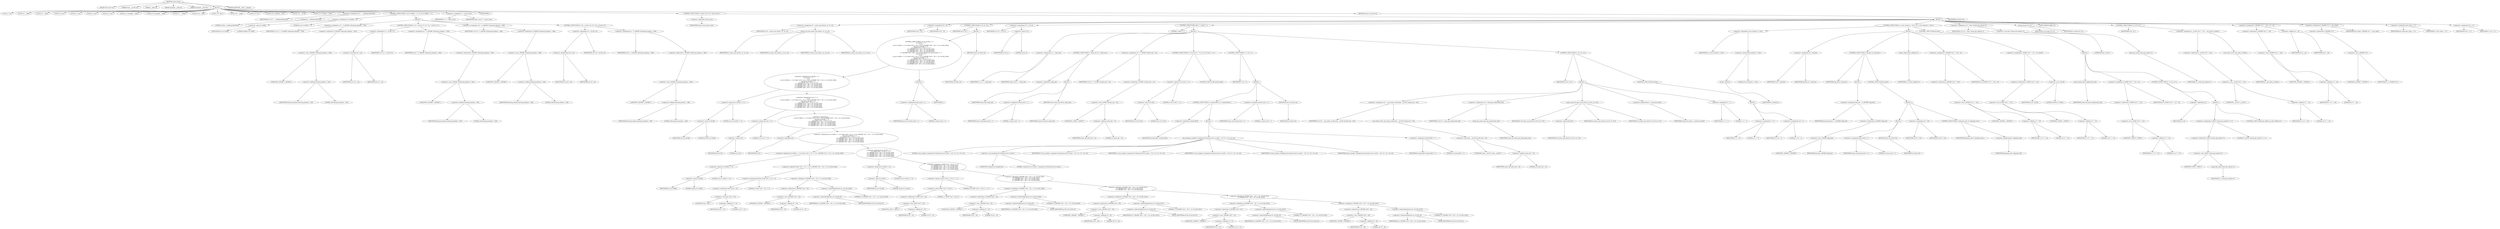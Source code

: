 digraph cache_insert {  
"1000118" [label = "(METHOD,cache_insert)" ]
"1000119" [label = "(PARAM,const char *a1)" ]
"1000120" [label = "(PARAM,const __m128i *a2)" ]
"1000121" [label = "(PARAM,__int64 a3)" ]
"1000122" [label = "(PARAM,unsigned __int64 a4)" ]
"1000123" [label = "(PARAM,unsigned __int16 a5)" ]
"1000124" [label = "(BLOCK,,)" ]
"1000125" [label = "(LOCAL,v7: int)" ]
"1000126" [label = "(LOCAL,v8: __int64)" ]
"1000127" [label = "(LOCAL,v9: __int64)" ]
"1000128" [label = "(LOCAL,v10: int)" ]
"1000129" [label = "(LOCAL,v11: int)" ]
"1000130" [label = "(LOCAL,v12: int)" ]
"1000131" [label = "(LOCAL,v13: int)" ]
"1000132" [label = "(LOCAL,v15: unsigned __int64)" ]
"1000133" [label = "(LOCAL,v16: unsigned __int64)" ]
"1000134" [label = "(LOCAL,v17: __int64)" ]
"1000135" [label = "(LOCAL,v18: __int64)" ]
"1000136" [label = "(LOCAL,v19: char *)" ]
"1000137" [label = "(LOCAL,v20: __int64)" ]
"1000138" [label = "(LOCAL,v22: int)" ]
"1000139" [label = "(LOCAL,v23: unsigned __int16)" ]
"1000140" [label = "(LOCAL,v24: __m128i)" ]
"1000141" [label = "(LOCAL,v25: unsigned __int64)" ]
"1000142" [label = "(<operator>.assignment,v25 = __readfsqword(0x28u))" ]
"1000143" [label = "(IDENTIFIER,v25,v25 = __readfsqword(0x28u))" ]
"1000144" [label = "(__readfsqword,__readfsqword(0x28u))" ]
"1000145" [label = "(LITERAL,0x28u,__readfsqword(0x28u))" ]
"1000146" [label = "(CONTROL_STRUCTURE,if ( (a5 & 0x980) != 0 ),if ( (a5 & 0x980) != 0 ))" ]
"1000147" [label = "(<operator>.notEquals,(a5 & 0x980) != 0)" ]
"1000148" [label = "(<operator>.and,a5 & 0x980)" ]
"1000149" [label = "(IDENTIFIER,a5,a5 & 0x980)" ]
"1000150" [label = "(LITERAL,0x980,a5 & 0x980)" ]
"1000151" [label = "(LITERAL,0,(a5 & 0x980) != 0)" ]
"1000152" [label = "(BLOCK,,)" ]
"1000153" [label = "(<operator>.assignment,v15 = *(_QWORD *)(dnsmasq_daemon + 456))" ]
"1000154" [label = "(IDENTIFIER,v15,v15 = *(_QWORD *)(dnsmasq_daemon + 456))" ]
"1000155" [label = "(<operator>.indirection,*(_QWORD *)(dnsmasq_daemon + 456))" ]
"1000156" [label = "(<operator>.cast,(_QWORD *)(dnsmasq_daemon + 456))" ]
"1000157" [label = "(UNKNOWN,_QWORD *,_QWORD *)" ]
"1000158" [label = "(<operator>.addition,dnsmasq_daemon + 456)" ]
"1000159" [label = "(IDENTIFIER,dnsmasq_daemon,dnsmasq_daemon + 456)" ]
"1000160" [label = "(LITERAL,456,dnsmasq_daemon + 456)" ]
"1000161" [label = "(CONTROL_STRUCTURE,if ( v15 < a4 && v15 ),if ( v15 < a4 && v15 ))" ]
"1000162" [label = "(<operator>.logicalAnd,v15 < a4 && v15)" ]
"1000163" [label = "(<operator>.lessThan,v15 < a4)" ]
"1000164" [label = "(IDENTIFIER,v15,v15 < a4)" ]
"1000165" [label = "(IDENTIFIER,a4,v15 < a4)" ]
"1000166" [label = "(IDENTIFIER,v15,v15 < a4 && v15)" ]
"1000167" [label = "(<operator>.assignment,a4 = *(_QWORD *)(dnsmasq_daemon + 456))" ]
"1000168" [label = "(IDENTIFIER,a4,a4 = *(_QWORD *)(dnsmasq_daemon + 456))" ]
"1000169" [label = "(<operator>.indirection,*(_QWORD *)(dnsmasq_daemon + 456))" ]
"1000170" [label = "(<operator>.cast,(_QWORD *)(dnsmasq_daemon + 456))" ]
"1000171" [label = "(UNKNOWN,_QWORD *,_QWORD *)" ]
"1000172" [label = "(<operator>.addition,dnsmasq_daemon + 456)" ]
"1000173" [label = "(IDENTIFIER,dnsmasq_daemon,dnsmasq_daemon + 456)" ]
"1000174" [label = "(LITERAL,456,dnsmasq_daemon + 456)" ]
"1000175" [label = "(<operator>.assignment,v16 = *(_QWORD *)(dnsmasq_daemon + 448))" ]
"1000176" [label = "(IDENTIFIER,v16,v16 = *(_QWORD *)(dnsmasq_daemon + 448))" ]
"1000177" [label = "(<operator>.indirection,*(_QWORD *)(dnsmasq_daemon + 448))" ]
"1000178" [label = "(<operator>.cast,(_QWORD *)(dnsmasq_daemon + 448))" ]
"1000179" [label = "(UNKNOWN,_QWORD *,_QWORD *)" ]
"1000180" [label = "(<operator>.addition,dnsmasq_daemon + 448)" ]
"1000181" [label = "(IDENTIFIER,dnsmasq_daemon,dnsmasq_daemon + 448)" ]
"1000182" [label = "(LITERAL,448,dnsmasq_daemon + 448)" ]
"1000183" [label = "(CONTROL_STRUCTURE,if ( v16 > a4 && v16 ),if ( v16 > a4 && v16 ))" ]
"1000184" [label = "(<operator>.logicalAnd,v16 > a4 && v16)" ]
"1000185" [label = "(<operator>.greaterThan,v16 > a4)" ]
"1000186" [label = "(IDENTIFIER,v16,v16 > a4)" ]
"1000187" [label = "(IDENTIFIER,a4,v16 > a4)" ]
"1000188" [label = "(IDENTIFIER,v16,v16 > a4 && v16)" ]
"1000189" [label = "(<operator>.assignment,a4 = *(_QWORD *)(dnsmasq_daemon + 448))" ]
"1000190" [label = "(IDENTIFIER,a4,a4 = *(_QWORD *)(dnsmasq_daemon + 448))" ]
"1000191" [label = "(<operator>.indirection,*(_QWORD *)(dnsmasq_daemon + 448))" ]
"1000192" [label = "(<operator>.cast,(_QWORD *)(dnsmasq_daemon + 448))" ]
"1000193" [label = "(UNKNOWN,_QWORD *,_QWORD *)" ]
"1000194" [label = "(<operator>.addition,dnsmasq_daemon + 448)" ]
"1000195" [label = "(IDENTIFIER,dnsmasq_daemon,dnsmasq_daemon + 448)" ]
"1000196" [label = "(LITERAL,448,dnsmasq_daemon + 448)" ]
"1000197" [label = "(<operator>.assignment,v7 = insert_error)" ]
"1000198" [label = "(IDENTIFIER,v7,v7 = insert_error)" ]
"1000199" [label = "(IDENTIFIER,insert_error,v7 = insert_error)" ]
"1000200" [label = "(IDENTIFIER,L,)" ]
"1000201" [label = "(CONTROL_STRUCTURE,if ( !insert_error ),if ( !insert_error ))" ]
"1000202" [label = "(<operator>.logicalNot,!insert_error)" ]
"1000203" [label = "(IDENTIFIER,insert_error,!insert_error)" ]
"1000204" [label = "(BLOCK,,)" ]
"1000205" [label = "(<operator>.assignment,v9 = cache_scan_free(a1, a2, a3, a5))" ]
"1000206" [label = "(IDENTIFIER,v9,v9 = cache_scan_free(a1, a2, a3, a5))" ]
"1000207" [label = "(cache_scan_free,cache_scan_free(a1, a2, a3, a5))" ]
"1000208" [label = "(IDENTIFIER,a1,cache_scan_free(a1, a2, a3, a5))" ]
"1000209" [label = "(IDENTIFIER,a2,cache_scan_free(a1, a2, a3, a5))" ]
"1000210" [label = "(IDENTIFIER,a3,cache_scan_free(a1, a2, a3, a5))" ]
"1000211" [label = "(IDENTIFIER,a5,cache_scan_free(a1, a2, a3, a5))" ]
"1000212" [label = "(<operator>.assignment,v8 = v9)" ]
"1000213" [label = "(IDENTIFIER,v8,v8 = v9)" ]
"1000214" [label = "(IDENTIFIER,v9,v8 = v9)" ]
"1000215" [label = "(CONTROL_STRUCTURE,if ( v9 ),if ( v9 ))" ]
"1000216" [label = "(IDENTIFIER,v9,if ( v9 ))" ]
"1000217" [label = "(BLOCK,,)" ]
"1000218" [label = "(CONTROL_STRUCTURE,if ( (a5 & 0x180) == 0\n        || (a5 & 8) == 0\n        || !a2\n        || ((a5 & 0x80u) == 0 || *(char *)(v9 + 52) >= 0 || *(_DWORD *)(v9 + 24) != a2->m128i_i32[0])\n        && ((a5 & 0x100) == 0\n         || (*(_BYTE *)(v9 + 53) & 1) == 0\n         || *(_DWORD *)(v9 + 24) != a2->m128i_i32[0]\n         || *(_DWORD *)(v9 + 28) != a2->m128i_i32[1]\n         || *(_DWORD *)(v9 + 32) != a2->m128i_i32[2]\n         || *(_DWORD *)(v9 + 36) != a2->m128i_i32[3]) ),if ( (a5 & 0x180) == 0\n        || (a5 & 8) == 0\n        || !a2\n        || ((a5 & 0x80u) == 0 || *(char *)(v9 + 52) >= 0 || *(_DWORD *)(v9 + 24) != a2->m128i_i32[0])\n        && ((a5 & 0x100) == 0\n         || (*(_BYTE *)(v9 + 53) & 1) == 0\n         || *(_DWORD *)(v9 + 24) != a2->m128i_i32[0]\n         || *(_DWORD *)(v9 + 28) != a2->m128i_i32[1]\n         || *(_DWORD *)(v9 + 32) != a2->m128i_i32[2]\n         || *(_DWORD *)(v9 + 36) != a2->m128i_i32[3]) ))" ]
"1000219" [label = "(<operator>.logicalOr,(a5 & 0x180) == 0\n        || (a5 & 8) == 0\n        || !a2\n        || ((a5 & 0x80u) == 0 || *(char *)(v9 + 52) >= 0 || *(_DWORD *)(v9 + 24) != a2->m128i_i32[0])\n        && ((a5 & 0x100) == 0\n         || (*(_BYTE *)(v9 + 53) & 1) == 0\n         || *(_DWORD *)(v9 + 24) != a2->m128i_i32[0]\n         || *(_DWORD *)(v9 + 28) != a2->m128i_i32[1]\n         || *(_DWORD *)(v9 + 32) != a2->m128i_i32[2]\n         || *(_DWORD *)(v9 + 36) != a2->m128i_i32[3]))" ]
"1000220" [label = "(<operator>.equals,(a5 & 0x180) == 0)" ]
"1000221" [label = "(<operator>.and,a5 & 0x180)" ]
"1000222" [label = "(IDENTIFIER,a5,a5 & 0x180)" ]
"1000223" [label = "(LITERAL,0x180,a5 & 0x180)" ]
"1000224" [label = "(LITERAL,0,(a5 & 0x180) == 0)" ]
"1000225" [label = "(<operator>.logicalOr,(a5 & 8) == 0\n        || !a2\n        || ((a5 & 0x80u) == 0 || *(char *)(v9 + 52) >= 0 || *(_DWORD *)(v9 + 24) != a2->m128i_i32[0])\n        && ((a5 & 0x100) == 0\n         || (*(_BYTE *)(v9 + 53) & 1) == 0\n         || *(_DWORD *)(v9 + 24) != a2->m128i_i32[0]\n         || *(_DWORD *)(v9 + 28) != a2->m128i_i32[1]\n         || *(_DWORD *)(v9 + 32) != a2->m128i_i32[2]\n         || *(_DWORD *)(v9 + 36) != a2->m128i_i32[3]))" ]
"1000226" [label = "(<operator>.equals,(a5 & 8) == 0)" ]
"1000227" [label = "(<operator>.and,a5 & 8)" ]
"1000228" [label = "(IDENTIFIER,a5,a5 & 8)" ]
"1000229" [label = "(LITERAL,8,a5 & 8)" ]
"1000230" [label = "(LITERAL,0,(a5 & 8) == 0)" ]
"1000231" [label = "(<operator>.logicalOr,!a2\n        || ((a5 & 0x80u) == 0 || *(char *)(v9 + 52) >= 0 || *(_DWORD *)(v9 + 24) != a2->m128i_i32[0])\n        && ((a5 & 0x100) == 0\n         || (*(_BYTE *)(v9 + 53) & 1) == 0\n         || *(_DWORD *)(v9 + 24) != a2->m128i_i32[0]\n         || *(_DWORD *)(v9 + 28) != a2->m128i_i32[1]\n         || *(_DWORD *)(v9 + 32) != a2->m128i_i32[2]\n         || *(_DWORD *)(v9 + 36) != a2->m128i_i32[3]))" ]
"1000232" [label = "(<operator>.logicalNot,!a2)" ]
"1000233" [label = "(IDENTIFIER,a2,!a2)" ]
"1000234" [label = "(<operator>.logicalAnd,((a5 & 0x80u) == 0 || *(char *)(v9 + 52) >= 0 || *(_DWORD *)(v9 + 24) != a2->m128i_i32[0])\n        && ((a5 & 0x100) == 0\n         || (*(_BYTE *)(v9 + 53) & 1) == 0\n         || *(_DWORD *)(v9 + 24) != a2->m128i_i32[0]\n         || *(_DWORD *)(v9 + 28) != a2->m128i_i32[1]\n         || *(_DWORD *)(v9 + 32) != a2->m128i_i32[2]\n         || *(_DWORD *)(v9 + 36) != a2->m128i_i32[3]))" ]
"1000235" [label = "(<operator>.logicalOr,(a5 & 0x80u) == 0 || *(char *)(v9 + 52) >= 0 || *(_DWORD *)(v9 + 24) != a2->m128i_i32[0])" ]
"1000236" [label = "(<operator>.equals,(a5 & 0x80u) == 0)" ]
"1000237" [label = "(<operator>.and,a5 & 0x80u)" ]
"1000238" [label = "(IDENTIFIER,a5,a5 & 0x80u)" ]
"1000239" [label = "(LITERAL,0x80u,a5 & 0x80u)" ]
"1000240" [label = "(LITERAL,0,(a5 & 0x80u) == 0)" ]
"1000241" [label = "(<operator>.logicalOr,*(char *)(v9 + 52) >= 0 || *(_DWORD *)(v9 + 24) != a2->m128i_i32[0])" ]
"1000242" [label = "(<operator>.greaterEqualsThan,*(char *)(v9 + 52) >= 0)" ]
"1000243" [label = "(<operator>.indirection,*(char *)(v9 + 52))" ]
"1000244" [label = "(<operator>.cast,(char *)(v9 + 52))" ]
"1000245" [label = "(UNKNOWN,char *,char *)" ]
"1000246" [label = "(<operator>.addition,v9 + 52)" ]
"1000247" [label = "(IDENTIFIER,v9,v9 + 52)" ]
"1000248" [label = "(LITERAL,52,v9 + 52)" ]
"1000249" [label = "(LITERAL,0,*(char *)(v9 + 52) >= 0)" ]
"1000250" [label = "(<operator>.notEquals,*(_DWORD *)(v9 + 24) != a2->m128i_i32[0])" ]
"1000251" [label = "(<operator>.indirection,*(_DWORD *)(v9 + 24))" ]
"1000252" [label = "(<operator>.cast,(_DWORD *)(v9 + 24))" ]
"1000253" [label = "(UNKNOWN,_DWORD *,_DWORD *)" ]
"1000254" [label = "(<operator>.addition,v9 + 24)" ]
"1000255" [label = "(IDENTIFIER,v9,v9 + 24)" ]
"1000256" [label = "(LITERAL,24,v9 + 24)" ]
"1000257" [label = "(<operator>.indirectIndexAccess,a2->m128i_i32[0])" ]
"1000258" [label = "(<operator>.indirectFieldAccess,a2->m128i_i32)" ]
"1000259" [label = "(IDENTIFIER,a2,*(_DWORD *)(v9 + 24) != a2->m128i_i32[0])" ]
"1000260" [label = "(FIELD_IDENTIFIER,m128i_i32,m128i_i32)" ]
"1000261" [label = "(LITERAL,0,*(_DWORD *)(v9 + 24) != a2->m128i_i32[0])" ]
"1000262" [label = "(<operator>.logicalOr,(a5 & 0x100) == 0\n         || (*(_BYTE *)(v9 + 53) & 1) == 0\n         || *(_DWORD *)(v9 + 24) != a2->m128i_i32[0]\n         || *(_DWORD *)(v9 + 28) != a2->m128i_i32[1]\n         || *(_DWORD *)(v9 + 32) != a2->m128i_i32[2]\n         || *(_DWORD *)(v9 + 36) != a2->m128i_i32[3])" ]
"1000263" [label = "(<operator>.equals,(a5 & 0x100) == 0)" ]
"1000264" [label = "(<operator>.and,a5 & 0x100)" ]
"1000265" [label = "(IDENTIFIER,a5,a5 & 0x100)" ]
"1000266" [label = "(LITERAL,0x100,a5 & 0x100)" ]
"1000267" [label = "(LITERAL,0,(a5 & 0x100) == 0)" ]
"1000268" [label = "(<operator>.logicalOr,(*(_BYTE *)(v9 + 53) & 1) == 0\n         || *(_DWORD *)(v9 + 24) != a2->m128i_i32[0]\n         || *(_DWORD *)(v9 + 28) != a2->m128i_i32[1]\n         || *(_DWORD *)(v9 + 32) != a2->m128i_i32[2]\n         || *(_DWORD *)(v9 + 36) != a2->m128i_i32[3])" ]
"1000269" [label = "(<operator>.equals,(*(_BYTE *)(v9 + 53) & 1) == 0)" ]
"1000270" [label = "(<operator>.and,*(_BYTE *)(v9 + 53) & 1)" ]
"1000271" [label = "(<operator>.indirection,*(_BYTE *)(v9 + 53))" ]
"1000272" [label = "(<operator>.cast,(_BYTE *)(v9 + 53))" ]
"1000273" [label = "(UNKNOWN,_BYTE *,_BYTE *)" ]
"1000274" [label = "(<operator>.addition,v9 + 53)" ]
"1000275" [label = "(IDENTIFIER,v9,v9 + 53)" ]
"1000276" [label = "(LITERAL,53,v9 + 53)" ]
"1000277" [label = "(LITERAL,1,*(_BYTE *)(v9 + 53) & 1)" ]
"1000278" [label = "(LITERAL,0,(*(_BYTE *)(v9 + 53) & 1) == 0)" ]
"1000279" [label = "(<operator>.logicalOr,*(_DWORD *)(v9 + 24) != a2->m128i_i32[0]\n         || *(_DWORD *)(v9 + 28) != a2->m128i_i32[1]\n         || *(_DWORD *)(v9 + 32) != a2->m128i_i32[2]\n         || *(_DWORD *)(v9 + 36) != a2->m128i_i32[3])" ]
"1000280" [label = "(<operator>.notEquals,*(_DWORD *)(v9 + 24) != a2->m128i_i32[0])" ]
"1000281" [label = "(<operator>.indirection,*(_DWORD *)(v9 + 24))" ]
"1000282" [label = "(<operator>.cast,(_DWORD *)(v9 + 24))" ]
"1000283" [label = "(UNKNOWN,_DWORD *,_DWORD *)" ]
"1000284" [label = "(<operator>.addition,v9 + 24)" ]
"1000285" [label = "(IDENTIFIER,v9,v9 + 24)" ]
"1000286" [label = "(LITERAL,24,v9 + 24)" ]
"1000287" [label = "(<operator>.indirectIndexAccess,a2->m128i_i32[0])" ]
"1000288" [label = "(<operator>.indirectFieldAccess,a2->m128i_i32)" ]
"1000289" [label = "(IDENTIFIER,a2,*(_DWORD *)(v9 + 24) != a2->m128i_i32[0])" ]
"1000290" [label = "(FIELD_IDENTIFIER,m128i_i32,m128i_i32)" ]
"1000291" [label = "(LITERAL,0,*(_DWORD *)(v9 + 24) != a2->m128i_i32[0])" ]
"1000292" [label = "(<operator>.logicalOr,*(_DWORD *)(v9 + 28) != a2->m128i_i32[1]\n         || *(_DWORD *)(v9 + 32) != a2->m128i_i32[2]\n         || *(_DWORD *)(v9 + 36) != a2->m128i_i32[3])" ]
"1000293" [label = "(<operator>.notEquals,*(_DWORD *)(v9 + 28) != a2->m128i_i32[1])" ]
"1000294" [label = "(<operator>.indirection,*(_DWORD *)(v9 + 28))" ]
"1000295" [label = "(<operator>.cast,(_DWORD *)(v9 + 28))" ]
"1000296" [label = "(UNKNOWN,_DWORD *,_DWORD *)" ]
"1000297" [label = "(<operator>.addition,v9 + 28)" ]
"1000298" [label = "(IDENTIFIER,v9,v9 + 28)" ]
"1000299" [label = "(LITERAL,28,v9 + 28)" ]
"1000300" [label = "(<operator>.indirectIndexAccess,a2->m128i_i32[1])" ]
"1000301" [label = "(<operator>.indirectFieldAccess,a2->m128i_i32)" ]
"1000302" [label = "(IDENTIFIER,a2,*(_DWORD *)(v9 + 28) != a2->m128i_i32[1])" ]
"1000303" [label = "(FIELD_IDENTIFIER,m128i_i32,m128i_i32)" ]
"1000304" [label = "(LITERAL,1,*(_DWORD *)(v9 + 28) != a2->m128i_i32[1])" ]
"1000305" [label = "(<operator>.logicalOr,*(_DWORD *)(v9 + 32) != a2->m128i_i32[2]\n         || *(_DWORD *)(v9 + 36) != a2->m128i_i32[3])" ]
"1000306" [label = "(<operator>.notEquals,*(_DWORD *)(v9 + 32) != a2->m128i_i32[2])" ]
"1000307" [label = "(<operator>.indirection,*(_DWORD *)(v9 + 32))" ]
"1000308" [label = "(<operator>.cast,(_DWORD *)(v9 + 32))" ]
"1000309" [label = "(UNKNOWN,_DWORD *,_DWORD *)" ]
"1000310" [label = "(<operator>.addition,v9 + 32)" ]
"1000311" [label = "(IDENTIFIER,v9,v9 + 32)" ]
"1000312" [label = "(LITERAL,32,v9 + 32)" ]
"1000313" [label = "(<operator>.indirectIndexAccess,a2->m128i_i32[2])" ]
"1000314" [label = "(<operator>.indirectFieldAccess,a2->m128i_i32)" ]
"1000315" [label = "(IDENTIFIER,a2,*(_DWORD *)(v9 + 32) != a2->m128i_i32[2])" ]
"1000316" [label = "(FIELD_IDENTIFIER,m128i_i32,m128i_i32)" ]
"1000317" [label = "(LITERAL,2,*(_DWORD *)(v9 + 32) != a2->m128i_i32[2])" ]
"1000318" [label = "(<operator>.notEquals,*(_DWORD *)(v9 + 36) != a2->m128i_i32[3])" ]
"1000319" [label = "(<operator>.indirection,*(_DWORD *)(v9 + 36))" ]
"1000320" [label = "(<operator>.cast,(_DWORD *)(v9 + 36))" ]
"1000321" [label = "(UNKNOWN,_DWORD *,_DWORD *)" ]
"1000322" [label = "(<operator>.addition,v9 + 36)" ]
"1000323" [label = "(IDENTIFIER,v9,v9 + 36)" ]
"1000324" [label = "(LITERAL,36,v9 + 36)" ]
"1000325" [label = "(<operator>.indirectIndexAccess,a2->m128i_i32[3])" ]
"1000326" [label = "(<operator>.indirectFieldAccess,a2->m128i_i32)" ]
"1000327" [label = "(IDENTIFIER,a2,*(_DWORD *)(v9 + 36) != a2->m128i_i32[3])" ]
"1000328" [label = "(FIELD_IDENTIFIER,m128i_i32,m128i_i32)" ]
"1000329" [label = "(LITERAL,3,*(_DWORD *)(v9 + 36) != a2->m128i_i32[3])" ]
"1000330" [label = "(BLOCK,,)" ]
"1000331" [label = "(<operator>.assignment,insert_error = 1)" ]
"1000332" [label = "(IDENTIFIER,insert_error,insert_error = 1)" ]
"1000333" [label = "(LITERAL,1,insert_error = 1)" ]
"1000334" [label = "(IDENTIFIER,L,)" ]
"1000335" [label = "(RETURN,return v8;,return v8;)" ]
"1000336" [label = "(IDENTIFIER,v8,return v8;)" ]
"1000337" [label = "(<operator>.assignment,v22 = a5 & 4)" ]
"1000338" [label = "(IDENTIFIER,v22,v22 = a5 & 4)" ]
"1000339" [label = "(<operator>.and,a5 & 4)" ]
"1000340" [label = "(IDENTIFIER,a5,a5 & 4)" ]
"1000341" [label = "(LITERAL,4,a5 & 4)" ]
"1000342" [label = "(CONTROL_STRUCTURE,while ( 1 ),while ( 1 ))" ]
"1000343" [label = "(LITERAL,1,while ( 1 ))" ]
"1000344" [label = "(BLOCK,,)" ]
"1000345" [label = "(<operator>.assignment,v17 = cache_tail)" ]
"1000346" [label = "(IDENTIFIER,v17,v17 = cache_tail)" ]
"1000347" [label = "(IDENTIFIER,cache_tail,v17 = cache_tail)" ]
"1000348" [label = "(CONTROL_STRUCTURE,if ( !cache_tail ),if ( !cache_tail ))" ]
"1000349" [label = "(<operator>.logicalNot,!cache_tail)" ]
"1000350" [label = "(IDENTIFIER,cache_tail,!cache_tail)" ]
"1000351" [label = "(BLOCK,,)" ]
"1000352" [label = "(<operator>.assignment,insert_error = 1)" ]
"1000353" [label = "(IDENTIFIER,insert_error,insert_error = 1)" ]
"1000354" [label = "(LITERAL,1,insert_error = 1)" ]
"1000355" [label = "(RETURN,return cache_tail;,return cache_tail;)" ]
"1000356" [label = "(IDENTIFIER,cache_tail,return cache_tail;)" ]
"1000357" [label = "(<operator>.assignment,v23 = *(_WORD *)(cache_tail + 52))" ]
"1000358" [label = "(IDENTIFIER,v23,v23 = *(_WORD *)(cache_tail + 52))" ]
"1000359" [label = "(<operator>.indirection,*(_WORD *)(cache_tail + 52))" ]
"1000360" [label = "(<operator>.cast,(_WORD *)(cache_tail + 52))" ]
"1000361" [label = "(UNKNOWN,_WORD *,_WORD *)" ]
"1000362" [label = "(<operator>.addition,cache_tail + 52)" ]
"1000363" [label = "(IDENTIFIER,cache_tail,cache_tail + 52)" ]
"1000364" [label = "(LITERAL,52,cache_tail + 52)" ]
"1000365" [label = "(CONTROL_STRUCTURE,if ( (v23 & 0xC) == 0 ),if ( (v23 & 0xC) == 0 ))" ]
"1000366" [label = "(<operator>.equals,(v23 & 0xC) == 0)" ]
"1000367" [label = "(<operator>.and,v23 & 0xC)" ]
"1000368" [label = "(IDENTIFIER,v23,v23 & 0xC)" ]
"1000369" [label = "(LITERAL,0xC,v23 & 0xC)" ]
"1000370" [label = "(LITERAL,0,(v23 & 0xC) == 0)" ]
"1000371" [label = "(CONTROL_STRUCTURE,break;,break;)" ]
"1000372" [label = "(CONTROL_STRUCTURE,if ( v7 ),if ( v7 ))" ]
"1000373" [label = "(IDENTIFIER,v7,if ( v7 ))" ]
"1000374" [label = "(BLOCK,,)" ]
"1000375" [label = "(CONTROL_STRUCTURE,if ( !warned_8855 ),if ( !warned_8855 ))" ]
"1000376" [label = "(<operator>.logicalNot,!warned_8855)" ]
"1000377" [label = "(IDENTIFIER,warned_8855,!warned_8855)" ]
"1000378" [label = "(BLOCK,,)" ]
"1000379" [label = "(my_syslog,my_syslog(3, (unsigned int)\"Internal error in cache.\", v10, v11, v12, v13, a3))" ]
"1000380" [label = "(LITERAL,3,my_syslog(3, (unsigned int)\"Internal error in cache.\", v10, v11, v12, v13, a3))" ]
"1000381" [label = "(<operator>.cast,(unsigned int)\"Internal error in cache.\")" ]
"1000382" [label = "(UNKNOWN,unsigned int,unsigned int)" ]
"1000383" [label = "(LITERAL,\"Internal error in cache.\",(unsigned int)\"Internal error in cache.\")" ]
"1000384" [label = "(IDENTIFIER,v10,my_syslog(3, (unsigned int)\"Internal error in cache.\", v10, v11, v12, v13, a3))" ]
"1000385" [label = "(IDENTIFIER,v11,my_syslog(3, (unsigned int)\"Internal error in cache.\", v10, v11, v12, v13, a3))" ]
"1000386" [label = "(IDENTIFIER,v12,my_syslog(3, (unsigned int)\"Internal error in cache.\", v10, v11, v12, v13, a3))" ]
"1000387" [label = "(IDENTIFIER,v13,my_syslog(3, (unsigned int)\"Internal error in cache.\", v10, v11, v12, v13, a3))" ]
"1000388" [label = "(IDENTIFIER,a3,my_syslog(3, (unsigned int)\"Internal error in cache.\", v10, v11, v12, v13, a3))" ]
"1000389" [label = "(<operator>.assignment,warned_8855 = 1)" ]
"1000390" [label = "(IDENTIFIER,warned_8855,warned_8855 = 1)" ]
"1000391" [label = "(LITERAL,1,warned_8855 = 1)" ]
"1000392" [label = "(<operator>.assignment,insert_error = 1)" ]
"1000393" [label = "(IDENTIFIER,insert_error,insert_error = 1)" ]
"1000394" [label = "(LITERAL,1,insert_error = 1)" ]
"1000395" [label = "(RETURN,return v8;,return v8;)" ]
"1000396" [label = "(IDENTIFIER,v8,return v8;)" ]
"1000397" [label = "(CONTROL_STRUCTURE,if ( v22 ),if ( v22 ))" ]
"1000398" [label = "(IDENTIFIER,v22,if ( v22 ))" ]
"1000399" [label = "(BLOCK,,)" ]
"1000400" [label = "(<operator>.assignment,v24 = _mm_loadu_si128((const __m128i *)(cache_tail + 24)))" ]
"1000401" [label = "(IDENTIFIER,v24,v24 = _mm_loadu_si128((const __m128i *)(cache_tail + 24)))" ]
"1000402" [label = "(_mm_loadu_si128,_mm_loadu_si128((const __m128i *)(cache_tail + 24)))" ]
"1000403" [label = "(<operator>.cast,(const __m128i *)(cache_tail + 24))" ]
"1000404" [label = "(UNKNOWN,const __m128i *,const __m128i *)" ]
"1000405" [label = "(<operator>.addition,cache_tail + 24)" ]
"1000406" [label = "(IDENTIFIER,cache_tail,cache_tail + 24)" ]
"1000407" [label = "(LITERAL,24,cache_tail + 24)" ]
"1000408" [label = "(<operator>.assignment,v18 = cache_get_name(cache_tail))" ]
"1000409" [label = "(IDENTIFIER,v18,v18 = cache_get_name(cache_tail))" ]
"1000410" [label = "(cache_get_name,cache_get_name(cache_tail))" ]
"1000411" [label = "(IDENTIFIER,cache_tail,cache_get_name(cache_tail))" ]
"1000412" [label = "(cache_scan_free,cache_scan_free(v18, &v24, a3, v23))" ]
"1000413" [label = "(IDENTIFIER,v18,cache_scan_free(v18, &v24, a3, v23))" ]
"1000414" [label = "(<operator>.addressOf,&v24)" ]
"1000415" [label = "(IDENTIFIER,v24,cache_scan_free(v18, &v24, a3, v23))" ]
"1000416" [label = "(IDENTIFIER,a3,cache_scan_free(v18, &v24, a3, v23))" ]
"1000417" [label = "(IDENTIFIER,v23,cache_scan_free(v18, &v24, a3, v23))" ]
"1000418" [label = "(<operator>.preIncrement,++cache_live_freed)" ]
"1000419" [label = "(IDENTIFIER,cache_live_freed,++cache_live_freed)" ]
"1000420" [label = "(<operator>.assignment,v7 = 1)" ]
"1000421" [label = "(IDENTIFIER,v7,v7 = 1)" ]
"1000422" [label = "(LITERAL,1,v7 = 1)" ]
"1000423" [label = "(CONTROL_STRUCTURE,else,else)" ]
"1000424" [label = "(BLOCK,,)" ]
"1000425" [label = "(<operator>.assignment,v7 = 0)" ]
"1000426" [label = "(IDENTIFIER,v7,v7 = 0)" ]
"1000427" [label = "(LITERAL,0,v7 = 0)" ]
"1000428" [label = "(<operator>.assignment,v22 = 1)" ]
"1000429" [label = "(IDENTIFIER,v22,v22 = 1)" ]
"1000430" [label = "(LITERAL,1,v22 = 1)" ]
"1000431" [label = "(CONTROL_STRUCTURE,if ( a1 && strlen(a1) > 0x31 ),if ( a1 && strlen(a1) > 0x31 ))" ]
"1000432" [label = "(<operator>.logicalAnd,a1 && strlen(a1) > 0x31)" ]
"1000433" [label = "(IDENTIFIER,a1,a1 && strlen(a1) > 0x31)" ]
"1000434" [label = "(<operator>.greaterThan,strlen(a1) > 0x31)" ]
"1000435" [label = "(strlen,strlen(a1))" ]
"1000436" [label = "(IDENTIFIER,a1,strlen(a1))" ]
"1000437" [label = "(LITERAL,0x31,strlen(a1) > 0x31)" ]
"1000438" [label = "(BLOCK,,)" ]
"1000439" [label = "(<operator>.assignment,v8 = big_free)" ]
"1000440" [label = "(IDENTIFIER,v8,v8 = big_free)" ]
"1000441" [label = "(IDENTIFIER,big_free,v8 = big_free)" ]
"1000442" [label = "(CONTROL_STRUCTURE,if ( big_free ),if ( big_free ))" ]
"1000443" [label = "(IDENTIFIER,big_free,if ( big_free ))" ]
"1000444" [label = "(BLOCK,,)" ]
"1000445" [label = "(<operator>.assignment,big_free = *(_QWORD *)big_free)" ]
"1000446" [label = "(IDENTIFIER,big_free,big_free = *(_QWORD *)big_free)" ]
"1000447" [label = "(<operator>.indirection,*(_QWORD *)big_free)" ]
"1000448" [label = "(<operator>.cast,(_QWORD *)big_free)" ]
"1000449" [label = "(UNKNOWN,_QWORD *,_QWORD *)" ]
"1000450" [label = "(IDENTIFIER,big_free,(_QWORD *)big_free)" ]
"1000451" [label = "(CONTROL_STRUCTURE,else,else)" ]
"1000452" [label = "(BLOCK,,)" ]
"1000453" [label = "(BLOCK,,)" ]
"1000454" [label = "(<operator>.assignment,insert_error = 1)" ]
"1000455" [label = "(IDENTIFIER,insert_error,insert_error = 1)" ]
"1000456" [label = "(LITERAL,1,insert_error = 1)" ]
"1000457" [label = "(RETURN,return v8;,return v8;)" ]
"1000458" [label = "(IDENTIFIER,v8,return v8;)" ]
"1000459" [label = "(<operator>.assignment,v8 = v20)" ]
"1000460" [label = "(IDENTIFIER,v8,v8 = v20)" ]
"1000461" [label = "(IDENTIFIER,v20,v8 = v20)" ]
"1000462" [label = "(CONTROL_STRUCTURE,if ( bignames_left ),if ( bignames_left ))" ]
"1000463" [label = "(IDENTIFIER,bignames_left,if ( bignames_left ))" ]
"1000464" [label = "(<operator>.preDecrement,--bignames_left)" ]
"1000465" [label = "(IDENTIFIER,bignames_left,--bignames_left)" ]
"1000466" [label = "(cache_unlink,cache_unlink(v17))" ]
"1000467" [label = "(IDENTIFIER,v17,cache_unlink(v17))" ]
"1000468" [label = "(<operator>.assignment,*(_QWORD *)(v17 + 56) = v8)" ]
"1000469" [label = "(<operator>.indirection,*(_QWORD *)(v17 + 56))" ]
"1000470" [label = "(<operator>.cast,(_QWORD *)(v17 + 56))" ]
"1000471" [label = "(UNKNOWN,_QWORD *,_QWORD *)" ]
"1000472" [label = "(<operator>.addition,v17 + 56)" ]
"1000473" [label = "(IDENTIFIER,v17,v17 + 56)" ]
"1000474" [label = "(LITERAL,56,v17 + 56)" ]
"1000475" [label = "(IDENTIFIER,v8,*(_QWORD *)(v17 + 56) = v8)" ]
"1000476" [label = "(<operator>.assignment,*(_WORD *)(v17 + 52) = a5 | 0x200)" ]
"1000477" [label = "(<operator>.indirection,*(_WORD *)(v17 + 52))" ]
"1000478" [label = "(<operator>.cast,(_WORD *)(v17 + 52))" ]
"1000479" [label = "(UNKNOWN,_WORD *,_WORD *)" ]
"1000480" [label = "(<operator>.addition,v17 + 52)" ]
"1000481" [label = "(IDENTIFIER,v17,v17 + 52)" ]
"1000482" [label = "(LITERAL,52,v17 + 52)" ]
"1000483" [label = "(<operator>.or,a5 | 0x200)" ]
"1000484" [label = "(IDENTIFIER,a5,a5 | 0x200)" ]
"1000485" [label = "(LITERAL,0x200,a5 | 0x200)" ]
"1000486" [label = "(CONTROL_STRUCTURE,else,else)" ]
"1000487" [label = "(BLOCK,,)" ]
"1000488" [label = "(cache_unlink,cache_unlink(cache_tail))" ]
"1000489" [label = "(IDENTIFIER,cache_tail,cache_unlink(cache_tail))" ]
"1000490" [label = "(<operator>.assignment,*(_WORD *)(v17 + 52) = a5)" ]
"1000491" [label = "(<operator>.indirection,*(_WORD *)(v17 + 52))" ]
"1000492" [label = "(<operator>.cast,(_WORD *)(v17 + 52))" ]
"1000493" [label = "(UNKNOWN,_WORD *,_WORD *)" ]
"1000494" [label = "(<operator>.addition,v17 + 52)" ]
"1000495" [label = "(IDENTIFIER,v17,v17 + 52)" ]
"1000496" [label = "(LITERAL,52,v17 + 52)" ]
"1000497" [label = "(IDENTIFIER,a5,*(_WORD *)(v17 + 52) = a5)" ]
"1000498" [label = "(CONTROL_STRUCTURE,if ( !a1 ),if ( !a1 ))" ]
"1000499" [label = "(<operator>.logicalNot,!a1)" ]
"1000500" [label = "(IDENTIFIER,a1,!a1)" ]
"1000501" [label = "(BLOCK,,)" ]
"1000502" [label = "(<operator>.assignment,*(_BYTE *)cache_get_name(v17) = 0)" ]
"1000503" [label = "(<operator>.indirection,*(_BYTE *)cache_get_name(v17))" ]
"1000504" [label = "(<operator>.cast,(_BYTE *)cache_get_name(v17))" ]
"1000505" [label = "(UNKNOWN,_BYTE *,_BYTE *)" ]
"1000506" [label = "(cache_get_name,cache_get_name(v17))" ]
"1000507" [label = "(IDENTIFIER,v17,cache_get_name(v17))" ]
"1000508" [label = "(LITERAL,0,*(_BYTE *)cache_get_name(v17) = 0)" ]
"1000509" [label = "(CONTROL_STRUCTURE,goto LABEL_42;,goto LABEL_42;)" ]
"1000510" [label = "(<operator>.assignment,v19 = (char *)cache_get_name(v17))" ]
"1000511" [label = "(IDENTIFIER,v19,v19 = (char *)cache_get_name(v17))" ]
"1000512" [label = "(<operator>.cast,(char *)cache_get_name(v17))" ]
"1000513" [label = "(UNKNOWN,char *,char *)" ]
"1000514" [label = "(cache_get_name,cache_get_name(v17))" ]
"1000515" [label = "(IDENTIFIER,v17,cache_get_name(v17))" ]
"1000516" [label = "(strcpy,strcpy(v19, a1))" ]
"1000517" [label = "(IDENTIFIER,v19,strcpy(v19, a1))" ]
"1000518" [label = "(IDENTIFIER,a1,strcpy(v19, a1))" ]
"1000519" [label = "(JUMP_TARGET,LABEL_42)" ]
"1000520" [label = "(CONTROL_STRUCTURE,if ( a2 ),if ( a2 ))" ]
"1000521" [label = "(IDENTIFIER,a2,if ( a2 ))" ]
"1000522" [label = "(<operator>.assignment,*(__m128i *)(v17 + 24) = _mm_loadu_si128(a2))" ]
"1000523" [label = "(<operator>.indirection,*(__m128i *)(v17 + 24))" ]
"1000524" [label = "(<operator>.cast,(__m128i *)(v17 + 24))" ]
"1000525" [label = "(UNKNOWN,__m128i *,__m128i *)" ]
"1000526" [label = "(<operator>.addition,v17 + 24)" ]
"1000527" [label = "(IDENTIFIER,v17,v17 + 24)" ]
"1000528" [label = "(LITERAL,24,v17 + 24)" ]
"1000529" [label = "(_mm_loadu_si128,_mm_loadu_si128(a2))" ]
"1000530" [label = "(IDENTIFIER,a2,_mm_loadu_si128(a2))" ]
"1000531" [label = "(<operator>.assignment,*(_QWORD *)(v17 + 40) = a3 + a4)" ]
"1000532" [label = "(<operator>.indirection,*(_QWORD *)(v17 + 40))" ]
"1000533" [label = "(<operator>.cast,(_QWORD *)(v17 + 40))" ]
"1000534" [label = "(UNKNOWN,_QWORD *,_QWORD *)" ]
"1000535" [label = "(<operator>.addition,v17 + 40)" ]
"1000536" [label = "(IDENTIFIER,v17,v17 + 40)" ]
"1000537" [label = "(LITERAL,40,v17 + 40)" ]
"1000538" [label = "(<operator>.addition,a3 + a4)" ]
"1000539" [label = "(IDENTIFIER,a3,a3 + a4)" ]
"1000540" [label = "(IDENTIFIER,a4,a3 + a4)" ]
"1000541" [label = "(<operator>.assignment,*(_QWORD *)v17 = new_chain)" ]
"1000542" [label = "(<operator>.indirection,*(_QWORD *)v17)" ]
"1000543" [label = "(<operator>.cast,(_QWORD *)v17)" ]
"1000544" [label = "(UNKNOWN,_QWORD *,_QWORD *)" ]
"1000545" [label = "(IDENTIFIER,v17,(_QWORD *)v17)" ]
"1000546" [label = "(IDENTIFIER,new_chain,*(_QWORD *)v17 = new_chain)" ]
"1000547" [label = "(<operator>.assignment,new_chain = v17)" ]
"1000548" [label = "(IDENTIFIER,new_chain,new_chain = v17)" ]
"1000549" [label = "(IDENTIFIER,v17,new_chain = v17)" ]
"1000550" [label = "(<operator>.assignment,v8 = v17)" ]
"1000551" [label = "(IDENTIFIER,v8,v8 = v17)" ]
"1000552" [label = "(IDENTIFIER,v17,v8 = v17)" ]
"1000553" [label = "(RETURN,return v8;,return v8;)" ]
"1000554" [label = "(IDENTIFIER,v8,return v8;)" ]
"1000555" [label = "(METHOD_RETURN,__int64 __fastcall)" ]
  "1000118" -> "1000119" 
  "1000118" -> "1000120" 
  "1000118" -> "1000121" 
  "1000118" -> "1000122" 
  "1000118" -> "1000123" 
  "1000118" -> "1000124" 
  "1000118" -> "1000555" 
  "1000124" -> "1000125" 
  "1000124" -> "1000126" 
  "1000124" -> "1000127" 
  "1000124" -> "1000128" 
  "1000124" -> "1000129" 
  "1000124" -> "1000130" 
  "1000124" -> "1000131" 
  "1000124" -> "1000132" 
  "1000124" -> "1000133" 
  "1000124" -> "1000134" 
  "1000124" -> "1000135" 
  "1000124" -> "1000136" 
  "1000124" -> "1000137" 
  "1000124" -> "1000138" 
  "1000124" -> "1000139" 
  "1000124" -> "1000140" 
  "1000124" -> "1000141" 
  "1000124" -> "1000142" 
  "1000124" -> "1000146" 
  "1000124" -> "1000197" 
  "1000124" -> "1000200" 
  "1000124" -> "1000201" 
  "1000124" -> "1000553" 
  "1000142" -> "1000143" 
  "1000142" -> "1000144" 
  "1000144" -> "1000145" 
  "1000146" -> "1000147" 
  "1000146" -> "1000152" 
  "1000147" -> "1000148" 
  "1000147" -> "1000151" 
  "1000148" -> "1000149" 
  "1000148" -> "1000150" 
  "1000152" -> "1000153" 
  "1000152" -> "1000161" 
  "1000152" -> "1000175" 
  "1000152" -> "1000183" 
  "1000153" -> "1000154" 
  "1000153" -> "1000155" 
  "1000155" -> "1000156" 
  "1000156" -> "1000157" 
  "1000156" -> "1000158" 
  "1000158" -> "1000159" 
  "1000158" -> "1000160" 
  "1000161" -> "1000162" 
  "1000161" -> "1000167" 
  "1000162" -> "1000163" 
  "1000162" -> "1000166" 
  "1000163" -> "1000164" 
  "1000163" -> "1000165" 
  "1000167" -> "1000168" 
  "1000167" -> "1000169" 
  "1000169" -> "1000170" 
  "1000170" -> "1000171" 
  "1000170" -> "1000172" 
  "1000172" -> "1000173" 
  "1000172" -> "1000174" 
  "1000175" -> "1000176" 
  "1000175" -> "1000177" 
  "1000177" -> "1000178" 
  "1000178" -> "1000179" 
  "1000178" -> "1000180" 
  "1000180" -> "1000181" 
  "1000180" -> "1000182" 
  "1000183" -> "1000184" 
  "1000183" -> "1000189" 
  "1000184" -> "1000185" 
  "1000184" -> "1000188" 
  "1000185" -> "1000186" 
  "1000185" -> "1000187" 
  "1000189" -> "1000190" 
  "1000189" -> "1000191" 
  "1000191" -> "1000192" 
  "1000192" -> "1000193" 
  "1000192" -> "1000194" 
  "1000194" -> "1000195" 
  "1000194" -> "1000196" 
  "1000197" -> "1000198" 
  "1000197" -> "1000199" 
  "1000201" -> "1000202" 
  "1000201" -> "1000204" 
  "1000202" -> "1000203" 
  "1000204" -> "1000205" 
  "1000204" -> "1000212" 
  "1000204" -> "1000215" 
  "1000204" -> "1000337" 
  "1000204" -> "1000342" 
  "1000204" -> "1000431" 
  "1000204" -> "1000510" 
  "1000204" -> "1000516" 
  "1000204" -> "1000519" 
  "1000204" -> "1000520" 
  "1000204" -> "1000531" 
  "1000204" -> "1000541" 
  "1000204" -> "1000547" 
  "1000204" -> "1000550" 
  "1000205" -> "1000206" 
  "1000205" -> "1000207" 
  "1000207" -> "1000208" 
  "1000207" -> "1000209" 
  "1000207" -> "1000210" 
  "1000207" -> "1000211" 
  "1000212" -> "1000213" 
  "1000212" -> "1000214" 
  "1000215" -> "1000216" 
  "1000215" -> "1000217" 
  "1000217" -> "1000218" 
  "1000217" -> "1000335" 
  "1000218" -> "1000219" 
  "1000218" -> "1000330" 
  "1000219" -> "1000220" 
  "1000219" -> "1000225" 
  "1000220" -> "1000221" 
  "1000220" -> "1000224" 
  "1000221" -> "1000222" 
  "1000221" -> "1000223" 
  "1000225" -> "1000226" 
  "1000225" -> "1000231" 
  "1000226" -> "1000227" 
  "1000226" -> "1000230" 
  "1000227" -> "1000228" 
  "1000227" -> "1000229" 
  "1000231" -> "1000232" 
  "1000231" -> "1000234" 
  "1000232" -> "1000233" 
  "1000234" -> "1000235" 
  "1000234" -> "1000262" 
  "1000235" -> "1000236" 
  "1000235" -> "1000241" 
  "1000236" -> "1000237" 
  "1000236" -> "1000240" 
  "1000237" -> "1000238" 
  "1000237" -> "1000239" 
  "1000241" -> "1000242" 
  "1000241" -> "1000250" 
  "1000242" -> "1000243" 
  "1000242" -> "1000249" 
  "1000243" -> "1000244" 
  "1000244" -> "1000245" 
  "1000244" -> "1000246" 
  "1000246" -> "1000247" 
  "1000246" -> "1000248" 
  "1000250" -> "1000251" 
  "1000250" -> "1000257" 
  "1000251" -> "1000252" 
  "1000252" -> "1000253" 
  "1000252" -> "1000254" 
  "1000254" -> "1000255" 
  "1000254" -> "1000256" 
  "1000257" -> "1000258" 
  "1000257" -> "1000261" 
  "1000258" -> "1000259" 
  "1000258" -> "1000260" 
  "1000262" -> "1000263" 
  "1000262" -> "1000268" 
  "1000263" -> "1000264" 
  "1000263" -> "1000267" 
  "1000264" -> "1000265" 
  "1000264" -> "1000266" 
  "1000268" -> "1000269" 
  "1000268" -> "1000279" 
  "1000269" -> "1000270" 
  "1000269" -> "1000278" 
  "1000270" -> "1000271" 
  "1000270" -> "1000277" 
  "1000271" -> "1000272" 
  "1000272" -> "1000273" 
  "1000272" -> "1000274" 
  "1000274" -> "1000275" 
  "1000274" -> "1000276" 
  "1000279" -> "1000280" 
  "1000279" -> "1000292" 
  "1000280" -> "1000281" 
  "1000280" -> "1000287" 
  "1000281" -> "1000282" 
  "1000282" -> "1000283" 
  "1000282" -> "1000284" 
  "1000284" -> "1000285" 
  "1000284" -> "1000286" 
  "1000287" -> "1000288" 
  "1000287" -> "1000291" 
  "1000288" -> "1000289" 
  "1000288" -> "1000290" 
  "1000292" -> "1000293" 
  "1000292" -> "1000305" 
  "1000293" -> "1000294" 
  "1000293" -> "1000300" 
  "1000294" -> "1000295" 
  "1000295" -> "1000296" 
  "1000295" -> "1000297" 
  "1000297" -> "1000298" 
  "1000297" -> "1000299" 
  "1000300" -> "1000301" 
  "1000300" -> "1000304" 
  "1000301" -> "1000302" 
  "1000301" -> "1000303" 
  "1000305" -> "1000306" 
  "1000305" -> "1000318" 
  "1000306" -> "1000307" 
  "1000306" -> "1000313" 
  "1000307" -> "1000308" 
  "1000308" -> "1000309" 
  "1000308" -> "1000310" 
  "1000310" -> "1000311" 
  "1000310" -> "1000312" 
  "1000313" -> "1000314" 
  "1000313" -> "1000317" 
  "1000314" -> "1000315" 
  "1000314" -> "1000316" 
  "1000318" -> "1000319" 
  "1000318" -> "1000325" 
  "1000319" -> "1000320" 
  "1000320" -> "1000321" 
  "1000320" -> "1000322" 
  "1000322" -> "1000323" 
  "1000322" -> "1000324" 
  "1000325" -> "1000326" 
  "1000325" -> "1000329" 
  "1000326" -> "1000327" 
  "1000326" -> "1000328" 
  "1000330" -> "1000331" 
  "1000330" -> "1000334" 
  "1000331" -> "1000332" 
  "1000331" -> "1000333" 
  "1000335" -> "1000336" 
  "1000337" -> "1000338" 
  "1000337" -> "1000339" 
  "1000339" -> "1000340" 
  "1000339" -> "1000341" 
  "1000342" -> "1000343" 
  "1000342" -> "1000344" 
  "1000344" -> "1000345" 
  "1000344" -> "1000348" 
  "1000344" -> "1000357" 
  "1000344" -> "1000365" 
  "1000344" -> "1000372" 
  "1000344" -> "1000397" 
  "1000345" -> "1000346" 
  "1000345" -> "1000347" 
  "1000348" -> "1000349" 
  "1000348" -> "1000351" 
  "1000349" -> "1000350" 
  "1000351" -> "1000352" 
  "1000351" -> "1000355" 
  "1000352" -> "1000353" 
  "1000352" -> "1000354" 
  "1000355" -> "1000356" 
  "1000357" -> "1000358" 
  "1000357" -> "1000359" 
  "1000359" -> "1000360" 
  "1000360" -> "1000361" 
  "1000360" -> "1000362" 
  "1000362" -> "1000363" 
  "1000362" -> "1000364" 
  "1000365" -> "1000366" 
  "1000365" -> "1000371" 
  "1000366" -> "1000367" 
  "1000366" -> "1000370" 
  "1000367" -> "1000368" 
  "1000367" -> "1000369" 
  "1000372" -> "1000373" 
  "1000372" -> "1000374" 
  "1000374" -> "1000375" 
  "1000374" -> "1000392" 
  "1000374" -> "1000395" 
  "1000375" -> "1000376" 
  "1000375" -> "1000378" 
  "1000376" -> "1000377" 
  "1000378" -> "1000379" 
  "1000378" -> "1000389" 
  "1000379" -> "1000380" 
  "1000379" -> "1000381" 
  "1000379" -> "1000384" 
  "1000379" -> "1000385" 
  "1000379" -> "1000386" 
  "1000379" -> "1000387" 
  "1000379" -> "1000388" 
  "1000381" -> "1000382" 
  "1000381" -> "1000383" 
  "1000389" -> "1000390" 
  "1000389" -> "1000391" 
  "1000392" -> "1000393" 
  "1000392" -> "1000394" 
  "1000395" -> "1000396" 
  "1000397" -> "1000398" 
  "1000397" -> "1000399" 
  "1000397" -> "1000423" 
  "1000399" -> "1000400" 
  "1000399" -> "1000408" 
  "1000399" -> "1000412" 
  "1000399" -> "1000418" 
  "1000399" -> "1000420" 
  "1000400" -> "1000401" 
  "1000400" -> "1000402" 
  "1000402" -> "1000403" 
  "1000403" -> "1000404" 
  "1000403" -> "1000405" 
  "1000405" -> "1000406" 
  "1000405" -> "1000407" 
  "1000408" -> "1000409" 
  "1000408" -> "1000410" 
  "1000410" -> "1000411" 
  "1000412" -> "1000413" 
  "1000412" -> "1000414" 
  "1000412" -> "1000416" 
  "1000412" -> "1000417" 
  "1000414" -> "1000415" 
  "1000418" -> "1000419" 
  "1000420" -> "1000421" 
  "1000420" -> "1000422" 
  "1000423" -> "1000424" 
  "1000424" -> "1000425" 
  "1000424" -> "1000428" 
  "1000425" -> "1000426" 
  "1000425" -> "1000427" 
  "1000428" -> "1000429" 
  "1000428" -> "1000430" 
  "1000431" -> "1000432" 
  "1000431" -> "1000438" 
  "1000431" -> "1000486" 
  "1000432" -> "1000433" 
  "1000432" -> "1000434" 
  "1000434" -> "1000435" 
  "1000434" -> "1000437" 
  "1000435" -> "1000436" 
  "1000438" -> "1000439" 
  "1000438" -> "1000442" 
  "1000438" -> "1000466" 
  "1000438" -> "1000468" 
  "1000438" -> "1000476" 
  "1000439" -> "1000440" 
  "1000439" -> "1000441" 
  "1000442" -> "1000443" 
  "1000442" -> "1000444" 
  "1000442" -> "1000451" 
  "1000444" -> "1000445" 
  "1000445" -> "1000446" 
  "1000445" -> "1000447" 
  "1000447" -> "1000448" 
  "1000448" -> "1000449" 
  "1000448" -> "1000450" 
  "1000451" -> "1000452" 
  "1000452" -> "1000453" 
  "1000452" -> "1000459" 
  "1000452" -> "1000462" 
  "1000453" -> "1000454" 
  "1000453" -> "1000457" 
  "1000454" -> "1000455" 
  "1000454" -> "1000456" 
  "1000457" -> "1000458" 
  "1000459" -> "1000460" 
  "1000459" -> "1000461" 
  "1000462" -> "1000463" 
  "1000462" -> "1000464" 
  "1000464" -> "1000465" 
  "1000466" -> "1000467" 
  "1000468" -> "1000469" 
  "1000468" -> "1000475" 
  "1000469" -> "1000470" 
  "1000470" -> "1000471" 
  "1000470" -> "1000472" 
  "1000472" -> "1000473" 
  "1000472" -> "1000474" 
  "1000476" -> "1000477" 
  "1000476" -> "1000483" 
  "1000477" -> "1000478" 
  "1000478" -> "1000479" 
  "1000478" -> "1000480" 
  "1000480" -> "1000481" 
  "1000480" -> "1000482" 
  "1000483" -> "1000484" 
  "1000483" -> "1000485" 
  "1000486" -> "1000487" 
  "1000487" -> "1000488" 
  "1000487" -> "1000490" 
  "1000487" -> "1000498" 
  "1000488" -> "1000489" 
  "1000490" -> "1000491" 
  "1000490" -> "1000497" 
  "1000491" -> "1000492" 
  "1000492" -> "1000493" 
  "1000492" -> "1000494" 
  "1000494" -> "1000495" 
  "1000494" -> "1000496" 
  "1000498" -> "1000499" 
  "1000498" -> "1000501" 
  "1000499" -> "1000500" 
  "1000501" -> "1000502" 
  "1000501" -> "1000509" 
  "1000502" -> "1000503" 
  "1000502" -> "1000508" 
  "1000503" -> "1000504" 
  "1000504" -> "1000505" 
  "1000504" -> "1000506" 
  "1000506" -> "1000507" 
  "1000510" -> "1000511" 
  "1000510" -> "1000512" 
  "1000512" -> "1000513" 
  "1000512" -> "1000514" 
  "1000514" -> "1000515" 
  "1000516" -> "1000517" 
  "1000516" -> "1000518" 
  "1000520" -> "1000521" 
  "1000520" -> "1000522" 
  "1000522" -> "1000523" 
  "1000522" -> "1000529" 
  "1000523" -> "1000524" 
  "1000524" -> "1000525" 
  "1000524" -> "1000526" 
  "1000526" -> "1000527" 
  "1000526" -> "1000528" 
  "1000529" -> "1000530" 
  "1000531" -> "1000532" 
  "1000531" -> "1000538" 
  "1000532" -> "1000533" 
  "1000533" -> "1000534" 
  "1000533" -> "1000535" 
  "1000535" -> "1000536" 
  "1000535" -> "1000537" 
  "1000538" -> "1000539" 
  "1000538" -> "1000540" 
  "1000541" -> "1000542" 
  "1000541" -> "1000546" 
  "1000542" -> "1000543" 
  "1000543" -> "1000544" 
  "1000543" -> "1000545" 
  "1000547" -> "1000548" 
  "1000547" -> "1000549" 
  "1000550" -> "1000551" 
  "1000550" -> "1000552" 
  "1000553" -> "1000554" 
}
